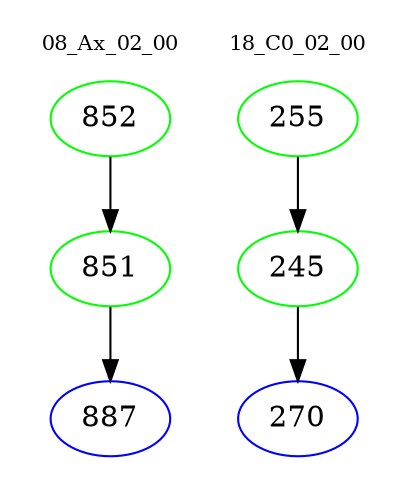 digraph{
subgraph cluster_0 {
color = white
label = "08_Ax_02_00";
fontsize=10;
T0_852 [label="852", color="green"]
T0_852 -> T0_851 [color="black"]
T0_851 [label="851", color="green"]
T0_851 -> T0_887 [color="black"]
T0_887 [label="887", color="blue"]
}
subgraph cluster_1 {
color = white
label = "18_C0_02_00";
fontsize=10;
T1_255 [label="255", color="green"]
T1_255 -> T1_245 [color="black"]
T1_245 [label="245", color="green"]
T1_245 -> T1_270 [color="black"]
T1_270 [label="270", color="blue"]
}
}
